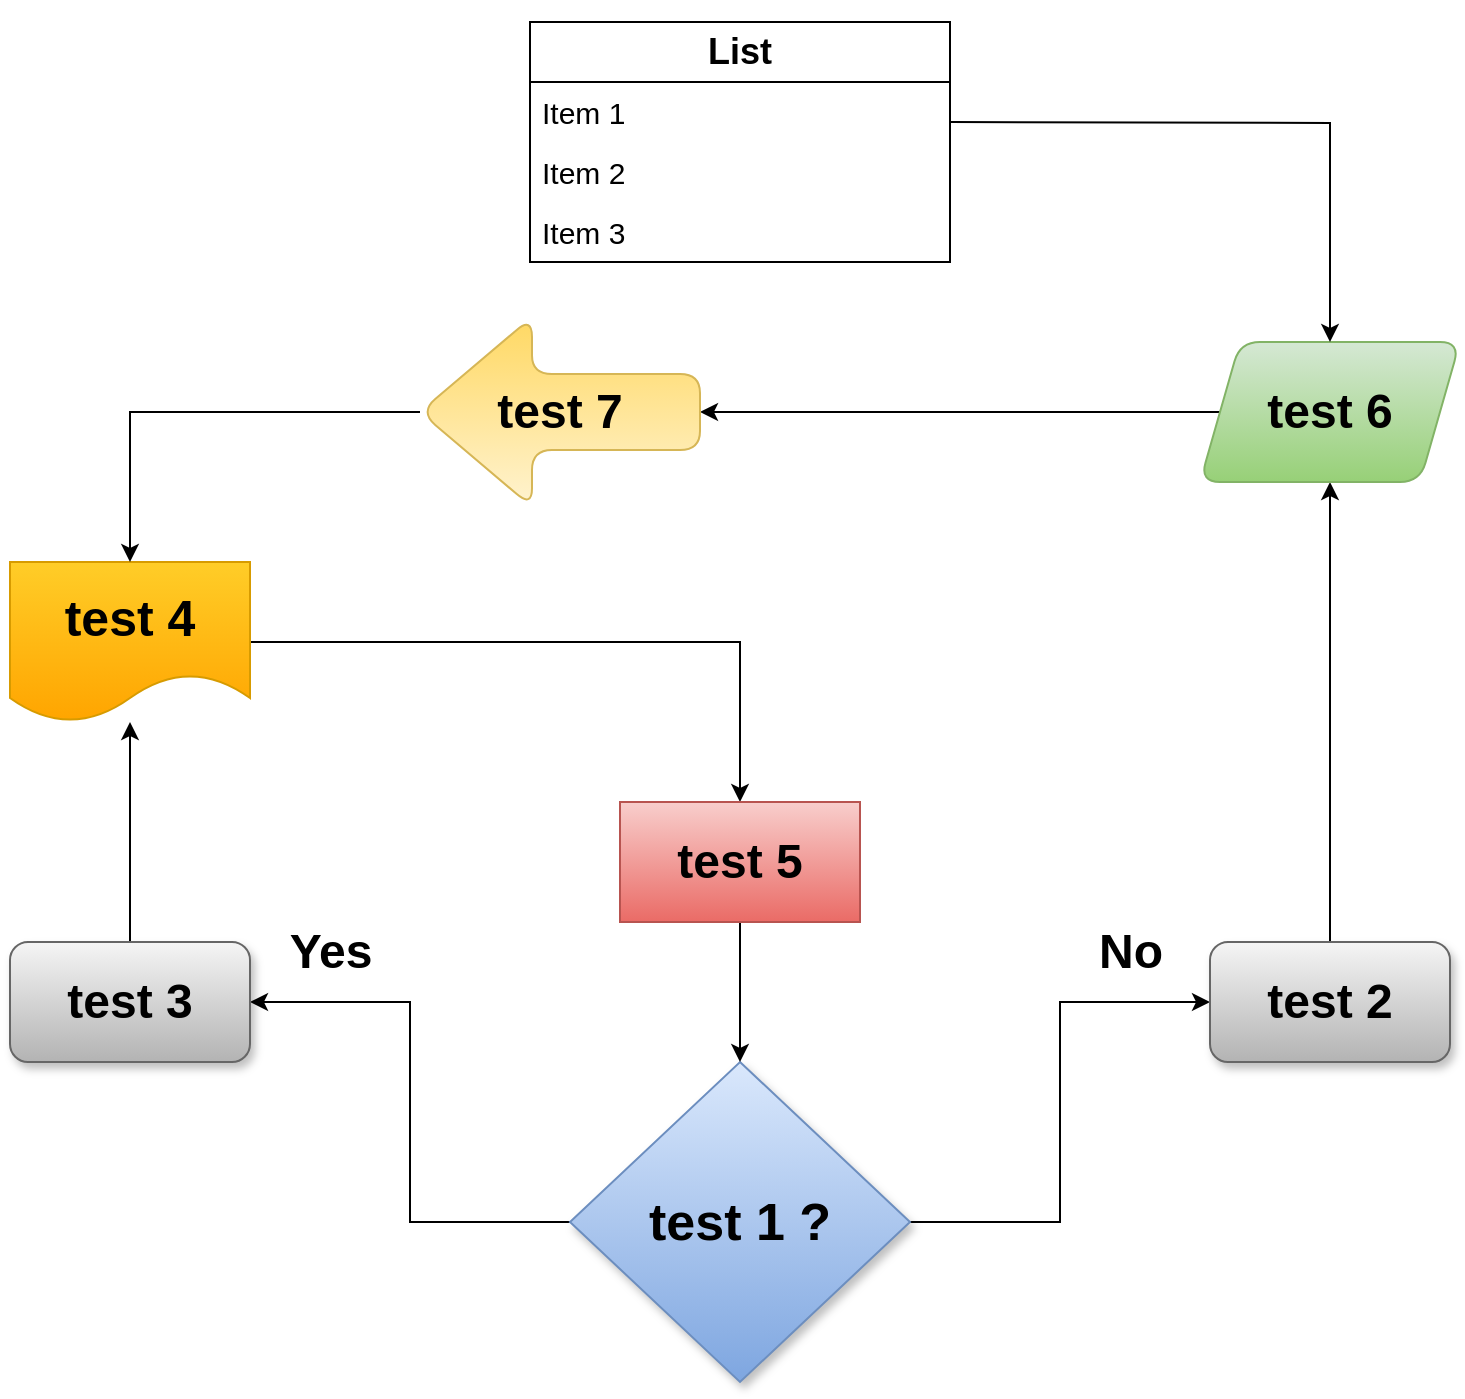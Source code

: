 <mxfile version="24.7.16">
  <diagram name="Page-1" id="1PLIL5Y-MFdU3Cct5RWt">
    <mxGraphModel dx="1134" dy="671" grid="1" gridSize="10" guides="1" tooltips="1" connect="1" arrows="1" fold="1" page="1" pageScale="1" pageWidth="850" pageHeight="1100" background="none" math="0" shadow="0">
      <root>
        <mxCell id="0" />
        <mxCell id="1" parent="0" />
        <mxCell id="vlEwGTKbGPIHOf4OsBO5-5" value="" style="edgeStyle=orthogonalEdgeStyle;rounded=0;orthogonalLoop=1;jettySize=auto;html=1;labelBackgroundColor=none;fontColor=default;" edge="1" parent="1">
          <mxGeometry relative="1" as="geometry">
            <mxPoint x="660" y="340" as="sourcePoint" />
            <mxPoint x="660" y="340" as="targetPoint" />
          </mxGeometry>
        </mxCell>
        <mxCell id="vlEwGTKbGPIHOf4OsBO5-23" value="" style="edgeStyle=orthogonalEdgeStyle;rounded=0;orthogonalLoop=1;jettySize=auto;html=1;labelBackgroundColor=none;fontColor=default;" edge="1" parent="1" source="vlEwGTKbGPIHOf4OsBO5-21" target="vlEwGTKbGPIHOf4OsBO5-22">
          <mxGeometry relative="1" as="geometry" />
        </mxCell>
        <mxCell id="vlEwGTKbGPIHOf4OsBO5-25" value="" style="edgeStyle=orthogonalEdgeStyle;rounded=0;orthogonalLoop=1;jettySize=auto;html=1;labelBackgroundColor=none;fontColor=default;" edge="1" parent="1" source="vlEwGTKbGPIHOf4OsBO5-21" target="vlEwGTKbGPIHOf4OsBO5-24">
          <mxGeometry relative="1" as="geometry" />
        </mxCell>
        <mxCell id="vlEwGTKbGPIHOf4OsBO5-21" value="&lt;h1 style=&quot;&quot;&gt;&lt;font face=&quot;Helvetica&quot; style=&quot;font-size: 26px;&quot;&gt;test 1 ?&lt;/font&gt;&lt;/h1&gt;" style="rhombus;whiteSpace=wrap;html=1;labelBackgroundColor=none;fillColor=#dae8fc;strokeColor=#6c8ebf;gradientColor=#7ea6e0;shadow=1;" vertex="1" parent="1">
          <mxGeometry x="360" y="840" width="170" height="160" as="geometry" />
        </mxCell>
        <mxCell id="vlEwGTKbGPIHOf4OsBO5-37" value="" style="edgeStyle=orthogonalEdgeStyle;rounded=0;orthogonalLoop=1;jettySize=auto;html=1;" edge="1" parent="1" source="vlEwGTKbGPIHOf4OsBO5-22" target="vlEwGTKbGPIHOf4OsBO5-36">
          <mxGeometry relative="1" as="geometry" />
        </mxCell>
        <mxCell id="vlEwGTKbGPIHOf4OsBO5-22" value="&lt;h1&gt;test 2&lt;/h1&gt;" style="rounded=1;whiteSpace=wrap;html=1;labelBackgroundColor=none;fillColor=#f5f5f5;gradientColor=#b3b3b3;strokeColor=#666666;shadow=1;" vertex="1" parent="1">
          <mxGeometry x="680" y="780" width="120" height="60" as="geometry" />
        </mxCell>
        <mxCell id="vlEwGTKbGPIHOf4OsBO5-30" value="" style="edgeStyle=orthogonalEdgeStyle;rounded=0;orthogonalLoop=1;jettySize=auto;html=1;" edge="1" parent="1" source="vlEwGTKbGPIHOf4OsBO5-24" target="vlEwGTKbGPIHOf4OsBO5-29">
          <mxGeometry relative="1" as="geometry" />
        </mxCell>
        <mxCell id="vlEwGTKbGPIHOf4OsBO5-24" value="&lt;h1&gt;test 3&lt;/h1&gt;" style="rounded=1;whiteSpace=wrap;html=1;labelBackgroundColor=none;fillColor=#f5f5f5;gradientColor=#b3b3b3;strokeColor=#666666;shadow=1;" vertex="1" parent="1">
          <mxGeometry x="80" y="780" width="120" height="60" as="geometry" />
        </mxCell>
        <mxCell id="vlEwGTKbGPIHOf4OsBO5-27" value="&lt;h1&gt;Yes&lt;/h1&gt;" style="text;html=1;align=center;verticalAlign=middle;resizable=0;points=[];autosize=1;strokeColor=none;fillColor=none;" vertex="1" parent="1">
          <mxGeometry x="210" y="750" width="60" height="70" as="geometry" />
        </mxCell>
        <mxCell id="vlEwGTKbGPIHOf4OsBO5-28" value="&lt;h1&gt;No&lt;/h1&gt;" style="text;html=1;align=center;verticalAlign=middle;resizable=0;points=[];autosize=1;strokeColor=none;fillColor=none;" vertex="1" parent="1">
          <mxGeometry x="610" y="750" width="60" height="70" as="geometry" />
        </mxCell>
        <mxCell id="vlEwGTKbGPIHOf4OsBO5-31" style="edgeStyle=orthogonalEdgeStyle;rounded=0;orthogonalLoop=1;jettySize=auto;html=1;" edge="1" parent="1" source="vlEwGTKbGPIHOf4OsBO5-29" target="vlEwGTKbGPIHOf4OsBO5-32">
          <mxGeometry relative="1" as="geometry">
            <mxPoint x="290" y="630" as="targetPoint" />
          </mxGeometry>
        </mxCell>
        <mxCell id="vlEwGTKbGPIHOf4OsBO5-29" value="&lt;h1&gt;&lt;font style=&quot;font-size: 25px;&quot;&gt;test 4&lt;/font&gt;&lt;/h1&gt;" style="shape=document;whiteSpace=wrap;html=1;boundedLbl=1;rounded=1;labelBackgroundColor=none;fillColor=#ffcd28;gradientColor=#ffa500;strokeColor=#d79b00;" vertex="1" parent="1">
          <mxGeometry x="80" y="590" width="120" height="80" as="geometry" />
        </mxCell>
        <mxCell id="vlEwGTKbGPIHOf4OsBO5-34" value="" style="edgeStyle=orthogonalEdgeStyle;rounded=0;orthogonalLoop=1;jettySize=auto;html=1;" edge="1" parent="1" source="vlEwGTKbGPIHOf4OsBO5-32" target="vlEwGTKbGPIHOf4OsBO5-21">
          <mxGeometry relative="1" as="geometry" />
        </mxCell>
        <mxCell id="vlEwGTKbGPIHOf4OsBO5-32" value="&lt;h1&gt;test 5&lt;/h1&gt;" style="rounded=0;whiteSpace=wrap;html=1;fillColor=#f8cecc;gradientColor=#ea6b66;strokeColor=#b85450;" vertex="1" parent="1">
          <mxGeometry x="385" y="710" width="120" height="60" as="geometry" />
        </mxCell>
        <mxCell id="vlEwGTKbGPIHOf4OsBO5-39" value="" style="edgeStyle=orthogonalEdgeStyle;rounded=0;orthogonalLoop=1;jettySize=auto;html=1;" edge="1" parent="1" source="vlEwGTKbGPIHOf4OsBO5-36" target="vlEwGTKbGPIHOf4OsBO5-38">
          <mxGeometry relative="1" as="geometry" />
        </mxCell>
        <mxCell id="vlEwGTKbGPIHOf4OsBO5-36" value="&lt;h1&gt;test 6&lt;/h1&gt;" style="shape=parallelogram;perimeter=parallelogramPerimeter;whiteSpace=wrap;html=1;fixedSize=1;rounded=1;labelBackgroundColor=none;fillColor=#d5e8d4;gradientColor=#97d077;strokeColor=#82b366;" vertex="1" parent="1">
          <mxGeometry x="675" y="480" width="130" height="70" as="geometry" />
        </mxCell>
        <mxCell id="vlEwGTKbGPIHOf4OsBO5-40" style="edgeStyle=orthogonalEdgeStyle;rounded=0;orthogonalLoop=1;jettySize=auto;html=1;entryX=0.5;entryY=0;entryDx=0;entryDy=0;" edge="1" parent="1" source="vlEwGTKbGPIHOf4OsBO5-38" target="vlEwGTKbGPIHOf4OsBO5-29">
          <mxGeometry relative="1" as="geometry">
            <mxPoint x="230" y="515" as="targetPoint" />
          </mxGeometry>
        </mxCell>
        <mxCell id="vlEwGTKbGPIHOf4OsBO5-38" value="&lt;h1&gt;test 7&lt;/h1&gt;" style="shape=singleArrow;whiteSpace=wrap;html=1;arrowWidth=0.4;arrowSize=0.4;rounded=1;labelBackgroundColor=none;direction=west;fillColor=#fff2cc;gradientColor=#ffd966;strokeColor=#d6b656;" vertex="1" parent="1">
          <mxGeometry x="285" y="467.5" width="140" height="95" as="geometry" />
        </mxCell>
        <mxCell id="vlEwGTKbGPIHOf4OsBO5-50" style="edgeStyle=orthogonalEdgeStyle;rounded=0;orthogonalLoop=1;jettySize=auto;html=1;entryX=0.5;entryY=0;entryDx=0;entryDy=0;" edge="1" parent="1" target="vlEwGTKbGPIHOf4OsBO5-36">
          <mxGeometry relative="1" as="geometry">
            <mxPoint x="550" y="370.0" as="sourcePoint" />
          </mxGeometry>
        </mxCell>
        <mxCell id="vlEwGTKbGPIHOf4OsBO5-52" value="&lt;h2&gt;List&lt;/h2&gt;" style="swimlane;fontStyle=0;childLayout=stackLayout;horizontal=1;startSize=30;horizontalStack=0;resizeParent=1;resizeParentMax=0;resizeLast=0;collapsible=1;marginBottom=0;whiteSpace=wrap;html=1;" vertex="1" parent="1">
          <mxGeometry x="340" y="320" width="210" height="120" as="geometry" />
        </mxCell>
        <mxCell id="vlEwGTKbGPIHOf4OsBO5-53" value="&lt;font style=&quot;font-size: 15px;&quot;&gt;Item 1&lt;/font&gt;" style="text;strokeColor=none;fillColor=none;align=left;verticalAlign=middle;spacingLeft=4;spacingRight=4;overflow=hidden;points=[[0,0.5],[1,0.5]];portConstraint=eastwest;rotatable=0;whiteSpace=wrap;html=1;" vertex="1" parent="vlEwGTKbGPIHOf4OsBO5-52">
          <mxGeometry y="30" width="210" height="30" as="geometry" />
        </mxCell>
        <mxCell id="vlEwGTKbGPIHOf4OsBO5-54" value="&lt;font style=&quot;font-size: 15px;&quot;&gt;Item 2&lt;/font&gt;" style="text;strokeColor=none;fillColor=none;align=left;verticalAlign=middle;spacingLeft=4;spacingRight=4;overflow=hidden;points=[[0,0.5],[1,0.5]];portConstraint=eastwest;rotatable=0;whiteSpace=wrap;html=1;" vertex="1" parent="vlEwGTKbGPIHOf4OsBO5-52">
          <mxGeometry y="60" width="210" height="30" as="geometry" />
        </mxCell>
        <mxCell id="vlEwGTKbGPIHOf4OsBO5-55" value="&lt;font style=&quot;font-size: 15px;&quot;&gt;Item 3&lt;/font&gt;" style="text;strokeColor=none;fillColor=none;align=left;verticalAlign=middle;spacingLeft=4;spacingRight=4;overflow=hidden;points=[[0,0.5],[1,0.5]];portConstraint=eastwest;rotatable=0;whiteSpace=wrap;html=1;" vertex="1" parent="vlEwGTKbGPIHOf4OsBO5-52">
          <mxGeometry y="90" width="210" height="30" as="geometry" />
        </mxCell>
      </root>
    </mxGraphModel>
  </diagram>
</mxfile>
